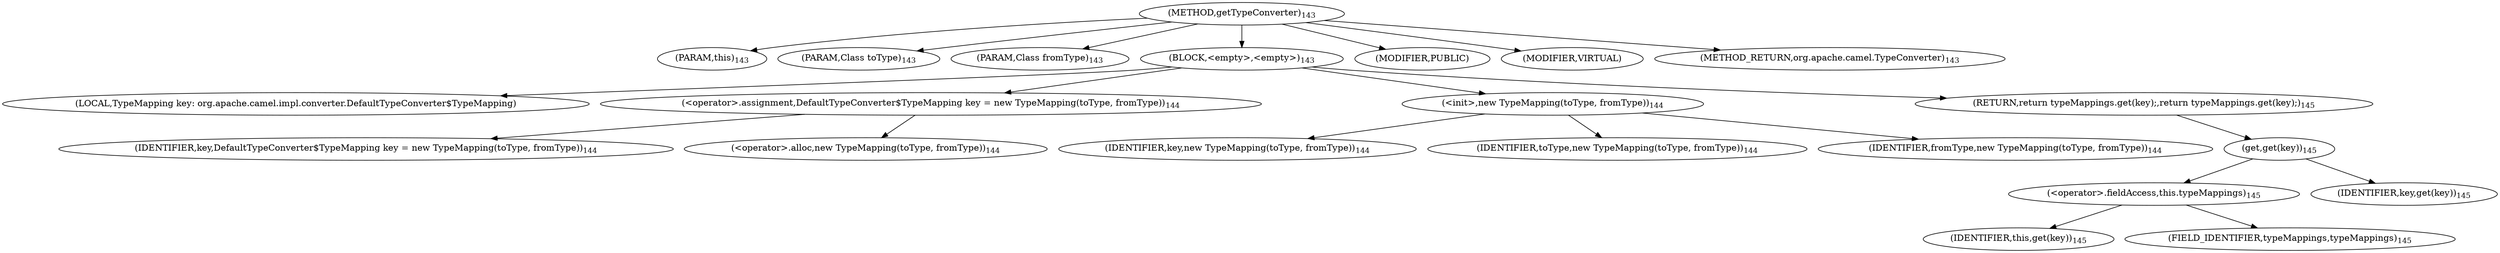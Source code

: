 digraph "getTypeConverter" {  
"447" [label = <(METHOD,getTypeConverter)<SUB>143</SUB>> ]
"448" [label = <(PARAM,this)<SUB>143</SUB>> ]
"449" [label = <(PARAM,Class toType)<SUB>143</SUB>> ]
"450" [label = <(PARAM,Class fromType)<SUB>143</SUB>> ]
"451" [label = <(BLOCK,&lt;empty&gt;,&lt;empty&gt;)<SUB>143</SUB>> ]
"21" [label = <(LOCAL,TypeMapping key: org.apache.camel.impl.converter.DefaultTypeConverter$TypeMapping)> ]
"452" [label = <(&lt;operator&gt;.assignment,DefaultTypeConverter$TypeMapping key = new TypeMapping(toType, fromType))<SUB>144</SUB>> ]
"453" [label = <(IDENTIFIER,key,DefaultTypeConverter$TypeMapping key = new TypeMapping(toType, fromType))<SUB>144</SUB>> ]
"454" [label = <(&lt;operator&gt;.alloc,new TypeMapping(toType, fromType))<SUB>144</SUB>> ]
"455" [label = <(&lt;init&gt;,new TypeMapping(toType, fromType))<SUB>144</SUB>> ]
"20" [label = <(IDENTIFIER,key,new TypeMapping(toType, fromType))<SUB>144</SUB>> ]
"456" [label = <(IDENTIFIER,toType,new TypeMapping(toType, fromType))<SUB>144</SUB>> ]
"457" [label = <(IDENTIFIER,fromType,new TypeMapping(toType, fromType))<SUB>144</SUB>> ]
"458" [label = <(RETURN,return typeMappings.get(key);,return typeMappings.get(key);)<SUB>145</SUB>> ]
"459" [label = <(get,get(key))<SUB>145</SUB>> ]
"460" [label = <(&lt;operator&gt;.fieldAccess,this.typeMappings)<SUB>145</SUB>> ]
"461" [label = <(IDENTIFIER,this,get(key))<SUB>145</SUB>> ]
"462" [label = <(FIELD_IDENTIFIER,typeMappings,typeMappings)<SUB>145</SUB>> ]
"463" [label = <(IDENTIFIER,key,get(key))<SUB>145</SUB>> ]
"464" [label = <(MODIFIER,PUBLIC)> ]
"465" [label = <(MODIFIER,VIRTUAL)> ]
"466" [label = <(METHOD_RETURN,org.apache.camel.TypeConverter)<SUB>143</SUB>> ]
  "447" -> "448" 
  "447" -> "449" 
  "447" -> "450" 
  "447" -> "451" 
  "447" -> "464" 
  "447" -> "465" 
  "447" -> "466" 
  "451" -> "21" 
  "451" -> "452" 
  "451" -> "455" 
  "451" -> "458" 
  "452" -> "453" 
  "452" -> "454" 
  "455" -> "20" 
  "455" -> "456" 
  "455" -> "457" 
  "458" -> "459" 
  "459" -> "460" 
  "459" -> "463" 
  "460" -> "461" 
  "460" -> "462" 
}
